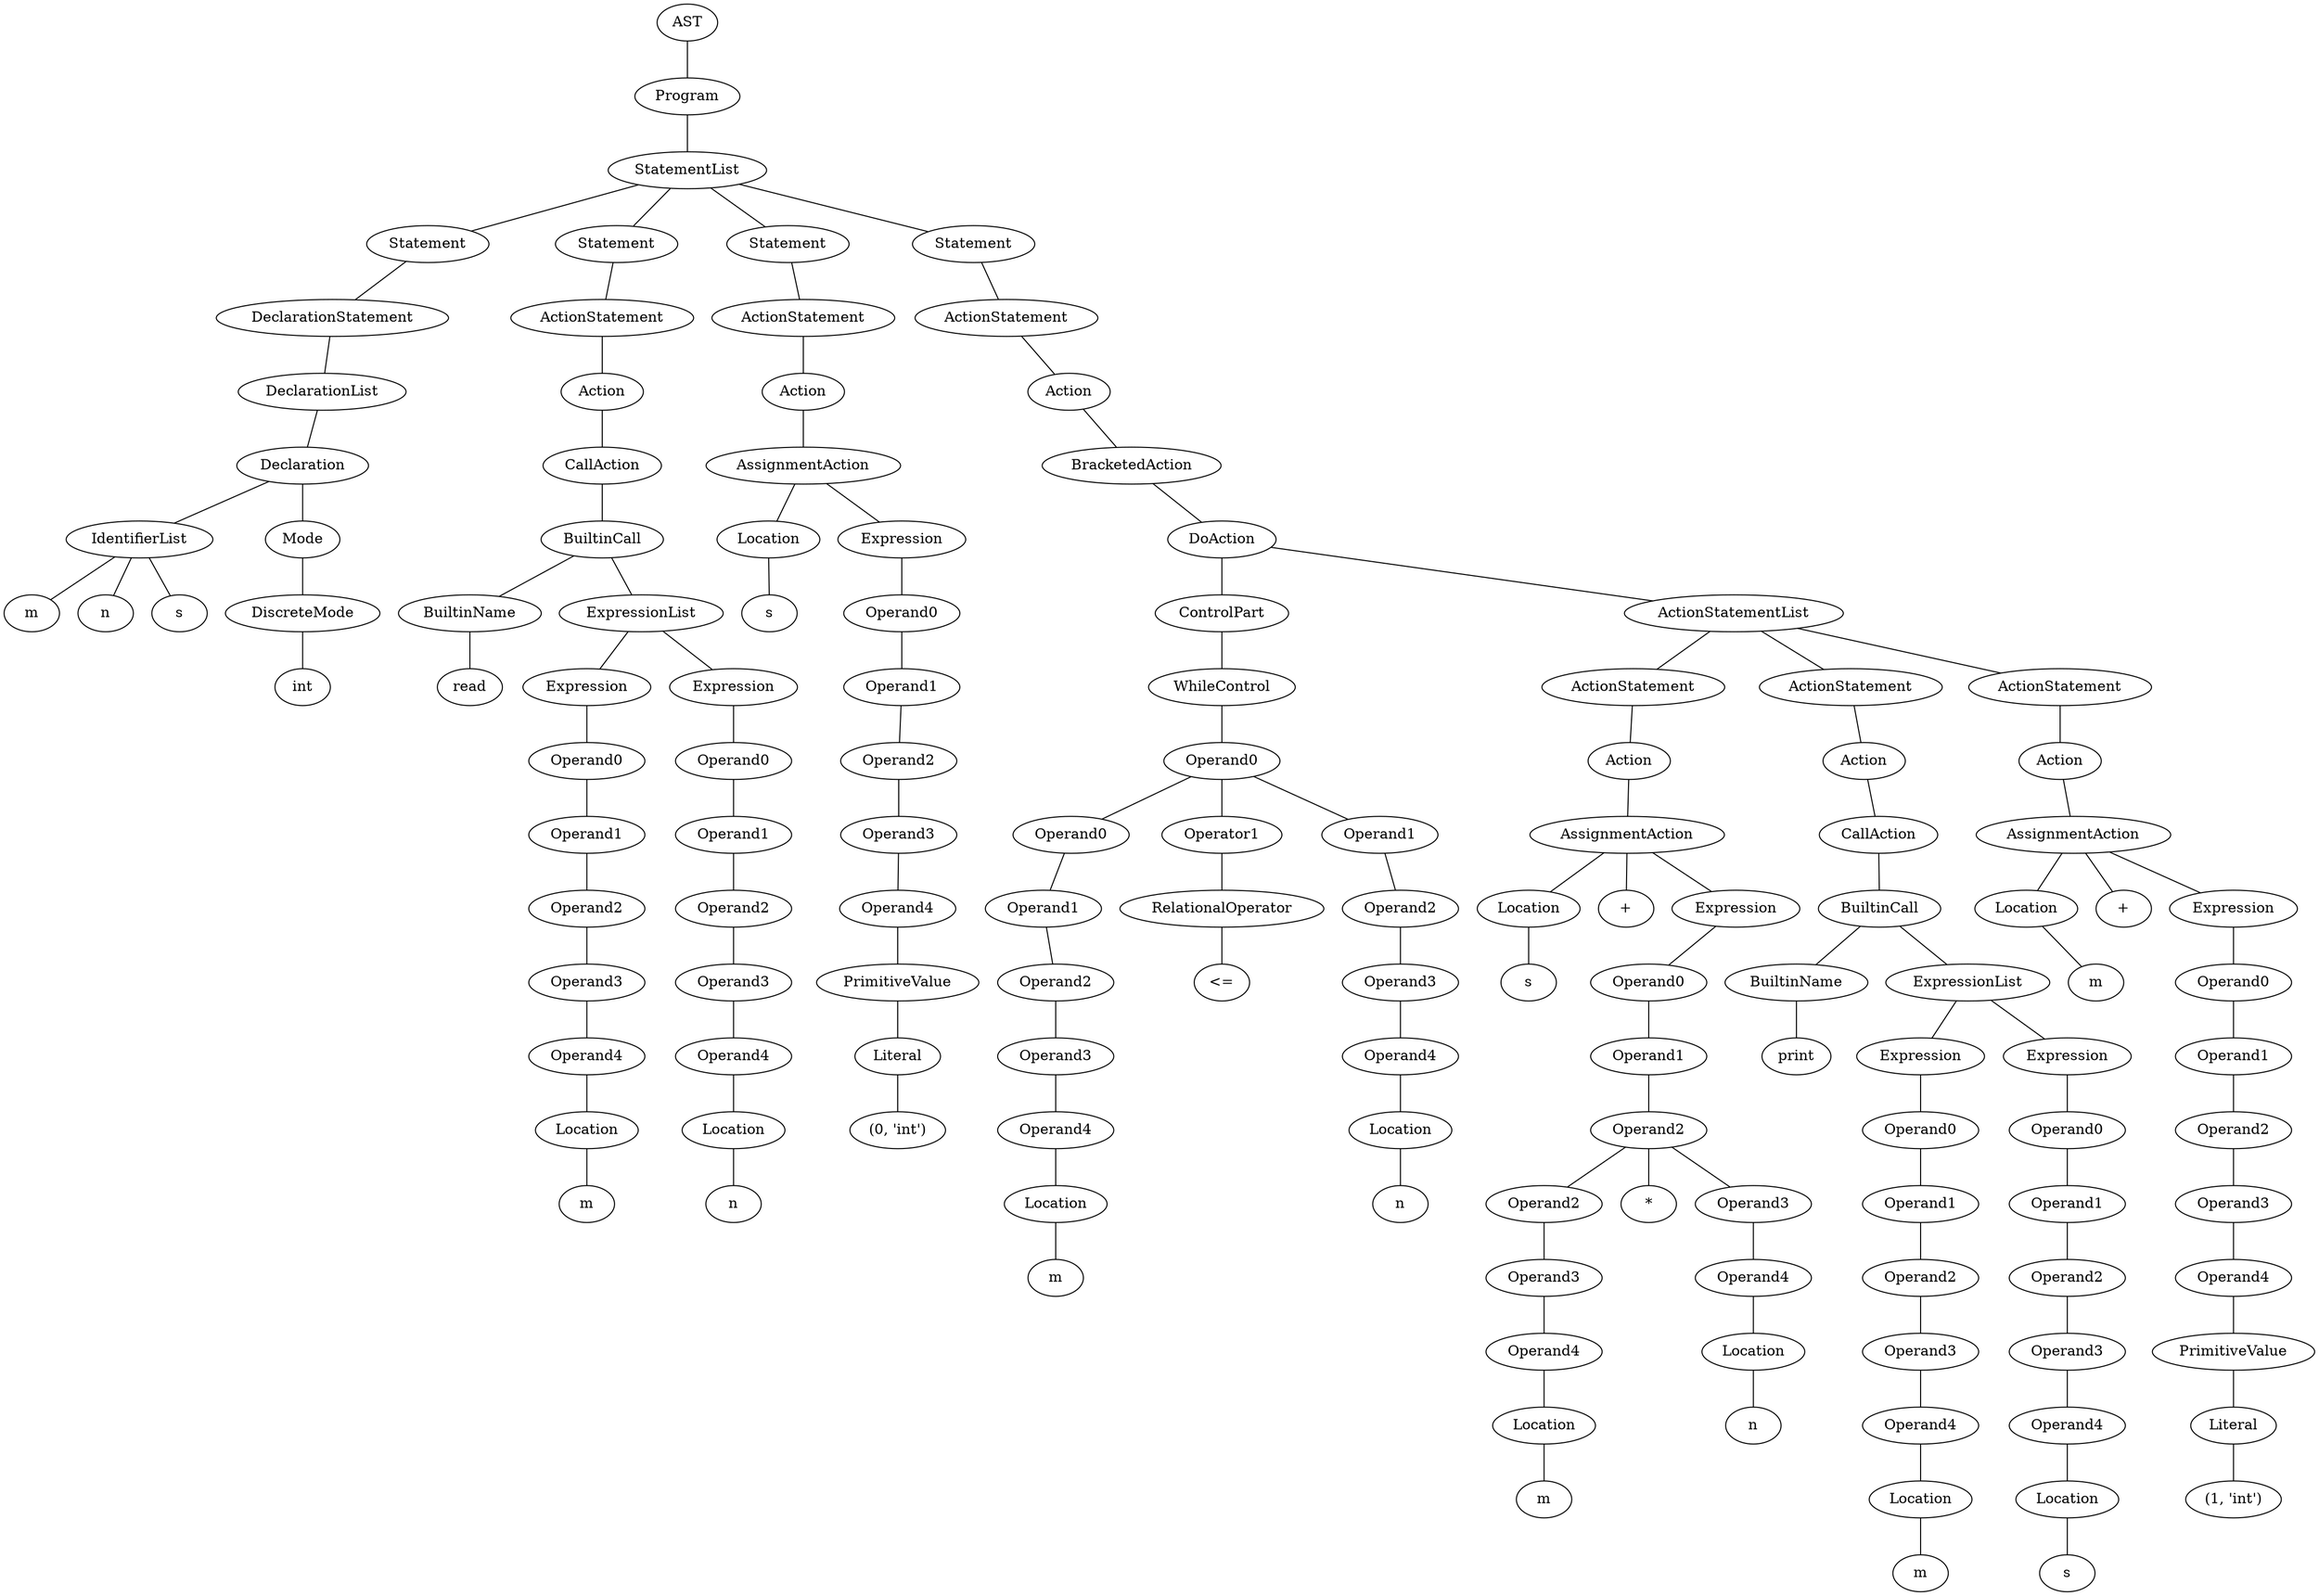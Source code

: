graph G {
64501296 [label=AST];
64501352 [label=Program];
64501296 -- 64501352;
64501352 [label=Program];
64518352 [label=StatementList];
64501352 -- 64518352;
64518352 [label=StatementList];
49681464 [label=Statement];
64518352 -- 49681464;
49681464 [label=Statement];
64483280 [label=DeclarationStatement];
49681464 -- 64483280;
64483280 [label=DeclarationStatement];
49681184 [label=DeclarationList];
64483280 -- 49681184;
49681184 [label=DeclarationList];
49681352 [label=Declaration];
49681184 -- 49681352;
49681352 [label=Declaration];
49681240 [label=IdentifierList];
49681352 -- 49681240;
49681240 [label=IdentifierList];
12286103122926547461 [label=m];
49681240 -- 12286103122926547461;
11662712136582384959 [label=n];
49681240 -- 11662712136582384959;
10384546511861983455 [label=s];
49681240 -- 10384546511861983455;
64483224 [label=Mode];
49681352 -- 64483224;
64483224 [label=Mode];
49681408 [label=DiscreteMode];
64483224 -- 49681408;
49681408 [label=DiscreteMode];
9628915965081430636 [label=int];
49681408 -- 9628915965081430636;
64500064 [label=Statement];
64518352 -- 64500064;
64500064 [label=Statement];
64500456 [label=ActionStatement];
64500064 -- 64500456;
64500456 [label=ActionStatement];
64501184 [label=Action];
64500456 -- 64501184;
64501184 [label=Action];
49681632 [label=CallAction];
64501184 -- 49681632;
49681632 [label=CallAction];
64500568 [label=BuiltinCall];
49681632 -- 64500568;
64500568 [label=BuiltinCall];
64499952 [label=BuiltinName];
64500568 -- 64499952;
64499952 [label=BuiltinName];
10772318607430525562 [label=read];
64499952 -- 10772318607430525562;
64501016 [label=ExpressionList];
64500568 -- 64501016;
64501016 [label=ExpressionList];
64500400 [label=Expression];
64501016 -- 64500400;
64500400 [label=Expression];
64500344 [label=Operand0];
64500400 -- 64500344;
64500344 [label=Operand0];
64500288 [label=Operand1];
64500344 -- 64500288;
64500288 [label=Operand1];
64500232 [label=Operand2];
64500288 -- 64500232;
64500232 [label=Operand2];
64499840 [label=Operand3];
64500232 -- 64499840;
64499840 [label=Operand3];
64500120 [label=Operand4];
64499840 -- 64500120;
64500120 [label=Operand4];
64500008 [label=Location];
64500120 -- 64500008;
64500008 [label=Location];
13360968810774659190 [label=m];
64500008 -- 13360968810774659190;
64500960 [label=Expression];
64501016 -- 64500960;
64500960 [label=Expression];
64500904 [label=Operand0];
64500960 -- 64500904;
64500904 [label=Operand0];
64500848 [label=Operand1];
64500904 -- 64500848;
64500848 [label=Operand1];
64500792 [label=Operand2];
64500848 -- 64500792;
64500792 [label=Operand2];
64500624 [label=Operand3];
64500792 -- 64500624;
64500624 [label=Operand3];
64500680 [label=Operand4];
64500624 -- 64500680;
64500680 [label=Operand4];
64500512 [label=Location];
64500680 -- 64500512;
64500512 [label=Location];
13776157706842938117 [label=n];
64500512 -- 13776157706842938117;
64501856 [label=Statement];
64518352 -- 64501856;
64501856 [label=Statement];
64501800 [label=ActionStatement];
64501856 -- 64501800;
64501800 [label=ActionStatement];
64501072 [label=Action];
64501800 -- 64501072;
64501072 [label=Action];
64501688 [label=AssignmentAction];
64501072 -- 64501688;
64501688 [label=AssignmentAction];
49681296 [label=Location];
64501688 -- 49681296;
49681296 [label=Location];
9599563287925899889 [label=s];
49681296 -- 9599563287925899889;
64501632 [label=Expression];
64501688 -- 64501632;
64501632 [label=Expression];
64501576 [label=Operand0];
64501632 -- 64501576;
64501576 [label=Operand0];
64501520 [label=Operand1];
64501576 -- 64501520;
64501520 [label=Operand1];
64501464 [label=Operand2];
64501520 -- 64501464;
64501464 [label=Operand2];
64501408 [label=Operand3];
64501464 -- 64501408;
64501408 [label=Operand3];
64483168 [label=Operand4];
64501408 -- 64483168;
64483168 [label=Operand4];
64500736 [label=PrimitiveValue];
64483168 -- 64500736;
64500736 [label=PrimitiveValue];
64500176 [label=Literal];
64500736 -- 64500176;
64500176 [label=Literal];
10902166345175311740 [label="(0, 'int')"];
64500176 -- 10902166345175311740;
64501744 [label=Statement];
64518352 -- 64501744;
64501744 [label=Statement];
64516504 [label=ActionStatement];
64501744 -- 64516504;
64516504 [label=ActionStatement];
64502640 [label=Action];
64516504 -- 64502640;
64502640 [label=Action];
64501912 [label=BracketedAction];
64502640 -- 64501912;
64501912 [label=BracketedAction];
64517176 [label=DoAction];
64501912 -- 64517176;
64517176 [label=DoAction];
64502080 [label=ControlPart];
64517176 -- 64502080;
64502080 [label=ControlPart];
64502472 [label=WhileControl];
64502080 -- 64502472;
64502472 [label=WhileControl];
64502920 [label=Operand0];
64502472 -- 64502920;
64502920 [label=Operand0];
64502360 [label=Operand0];
64502920 -- 64502360;
64502360 [label=Operand0];
64501968 [label=Operand1];
64502360 -- 64501968;
64501968 [label=Operand1];
64501128 [label=Operand2];
64501968 -- 64501128;
64501128 [label=Operand2];
64502024 [label=Operand3];
64501128 -- 64502024;
64502024 [label=Operand3];
64502192 [label=Operand4];
64502024 -- 64502192;
64502192 [label=Operand4];
64501240 [label=Location];
64502192 -- 64501240;
64501240 [label=Location];
13729929785727384902 [label=m];
64501240 -- 13729929785727384902;
64502248 [label=Operator1];
64502920 -- 64502248;
64502248 [label=Operator1];
64502416 [label=RelationalOperator];
64502248 -- 64502416;
64502416 [label=RelationalOperator];
9680004586654448413 [label="<="];
64502416 -- 9680004586654448413;
64502864 [label=Operand1];
64502920 -- 64502864;
64502864 [label=Operand1];
64502808 [label=Operand2];
64502864 -- 64502808;
64502808 [label=Operand2];
64502696 [label=Operand3];
64502808 -- 64502696;
64502696 [label=Operand3];
64502584 [label=Operand4];
64502696 -- 64502584;
64502584 [label=Operand4];
64502528 [label=Location];
64502584 -- 64502528;
64502528 [label=Location];
10047400900231570504 [label=n];
64502528 -- 10047400900231570504;
64518296 [label=ActionStatementList];
64517176 -- 64518296;
64518296 [label=ActionStatementList];
64516280 [label=ActionStatement];
64518296 -- 64516280;
64516280 [label=ActionStatement];
64502136 [label=Action];
64516280 -- 64502136;
64502136 [label=Action];
64503312 [label=AssignmentAction];
64502136 -- 64503312;
64503312 [label=AssignmentAction];
64503088 [label=Location];
64503312 -- 64503088;
64503088 [label=Location];
11434682622277535054 [label=s];
64503088 -- 11434682622277535054;
10190970629001328517 [label="+"];
64503312 -- 10190970629001328517;
64516224 [label=Expression];
64503312 -- 64516224;
64516224 [label=Expression];
64503760 [label=Operand0];
64516224 -- 64503760;
64503760 [label=Operand0];
64503480 [label=Operand1];
64503760 -- 64503480;
64503480 [label=Operand1];
64503704 [label=Operand2];
64503480 -- 64503704;
64503704 [label=Operand2];
64503368 [label=Operand2];
64503704 -- 64503368;
64503368 [label=Operand2];
64503144 [label=Operand3];
64503368 -- 64503144;
64503144 [label=Operand3];
64503256 [label=Operand4];
64503144 -- 64503256;
64503256 [label=Operand4];
64502976 [label=Location];
64503256 -- 64502976;
64502976 [label=Location];
13380721796858215623 [label=m];
64502976 -- 13380721796858215623;
11401886189005055808 [label="*"];
64503704 -- 11401886189005055808;
64503536 [label=Operand3];
64503704 -- 64503536;
64503536 [label=Operand3];
64503592 [label=Operand4];
64503536 -- 64503592;
64503592 [label=Operand4];
64503424 [label=Location];
64503592 -- 64503424;
64503424 [label=Location];
10231515159705534259 [label=n];
64503424 -- 10231515159705534259;
64516896 [label=ActionStatement];
64518296 -- 64516896;
64516896 [label=ActionStatement];
64517624 [label=Action];
64516896 -- 64517624;
64517624 [label=Action];
64516336 [label=CallAction];
64517624 -- 64516336;
64516336 [label=CallAction];
64517008 [label=BuiltinCall];
64516336 -- 64517008;
64517008 [label=BuiltinCall];
64503032 [label=BuiltinName];
64517008 -- 64503032;
64503032 [label=BuiltinName];
11801068297454884170 [label=print];
64503032 -- 11801068297454884170;
64517456 [label=ExpressionList];
64517008 -- 64517456;
64517456 [label=ExpressionList];
64516840 [label=Expression];
64517456 -- 64516840;
64516840 [label=Expression];
64516784 [label=Operand0];
64516840 -- 64516784;
64516784 [label=Operand0];
64516728 [label=Operand1];
64516784 -- 64516728;
64516728 [label=Operand1];
64516672 [label=Operand2];
64516728 -- 64516672;
64516672 [label=Operand2];
64516448 [label=Operand3];
64516672 -- 64516448;
64516448 [label=Operand3];
64516560 [label=Operand4];
64516448 -- 64516560;
64516560 [label=Operand4];
64516168 [label=Location];
64516560 -- 64516168;
64516168 [label=Location];
11817326941606605871 [label=m];
64516168 -- 11817326941606605871;
64517400 [label=Expression];
64517456 -- 64517400;
64517400 [label=Expression];
64517344 [label=Operand0];
64517400 -- 64517344;
64517344 [label=Operand0];
64517288 [label=Operand1];
64517344 -- 64517288;
64517288 [label=Operand1];
64517232 [label=Operand2];
64517288 -- 64517232;
64517232 [label=Operand2];
64517064 [label=Operand3];
64517232 -- 64517064;
64517064 [label=Operand3];
64517120 [label=Operand4];
64517064 -- 64517120;
64517120 [label=Operand4];
64516952 [label=Location];
64517120 -- 64516952;
64516952 [label=Location];
11814430896146040664 [label=s];
64516952 -- 11814430896146040664;
64518240 [label=ActionStatement];
64518296 -- 64518240;
64518240 [label=ActionStatement];
64517680 [label=Action];
64518240 -- 64517680;
64517680 [label=Action];
64518128 [label=AssignmentAction];
64517680 -- 64518128;
64518128 [label=AssignmentAction];
64503648 [label=Location];
64518128 -- 64503648;
64503648 [label=Location];
9625923844721993215 [label=m];
64503648 -- 9625923844721993215;
11208954535788166190 [label="+"];
64518128 -- 11208954535788166190;
64518072 [label=Expression];
64518128 -- 64518072;
64518072 [label=Expression];
64518016 [label=Operand0];
64518072 -- 64518016;
64518016 [label=Operand0];
64517960 [label=Operand1];
64518016 -- 64517960;
64517960 [label=Operand1];
64517904 [label=Operand2];
64517960 -- 64517904;
64517904 [label=Operand2];
64517848 [label=Operand3];
64517904 -- 64517848;
64517848 [label=Operand3];
64516392 [label=Operand4];
64517848 -- 64516392;
64516392 [label=Operand4];
64517736 [label=PrimitiveValue];
64516392 -- 64517736;
64517736 [label=PrimitiveValue];
64516616 [label=Literal];
64517736 -- 64516616;
64516616 [label=Literal];
10185438642253447831 [label="(1, 'int')"];
64516616 -- 10185438642253447831;
}
